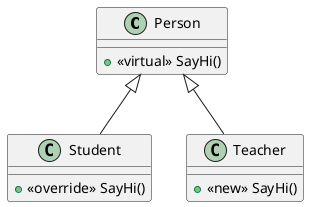 @startuml
class Person
{
    + <<virtual>> SayHi()   
}
 class Student
{    
    + <<override>> SayHi()   
}
class Teacher
{
    + <<new>> SayHi()   
} 

Person <|-- Student
Person <|-- Teacher

@enduml